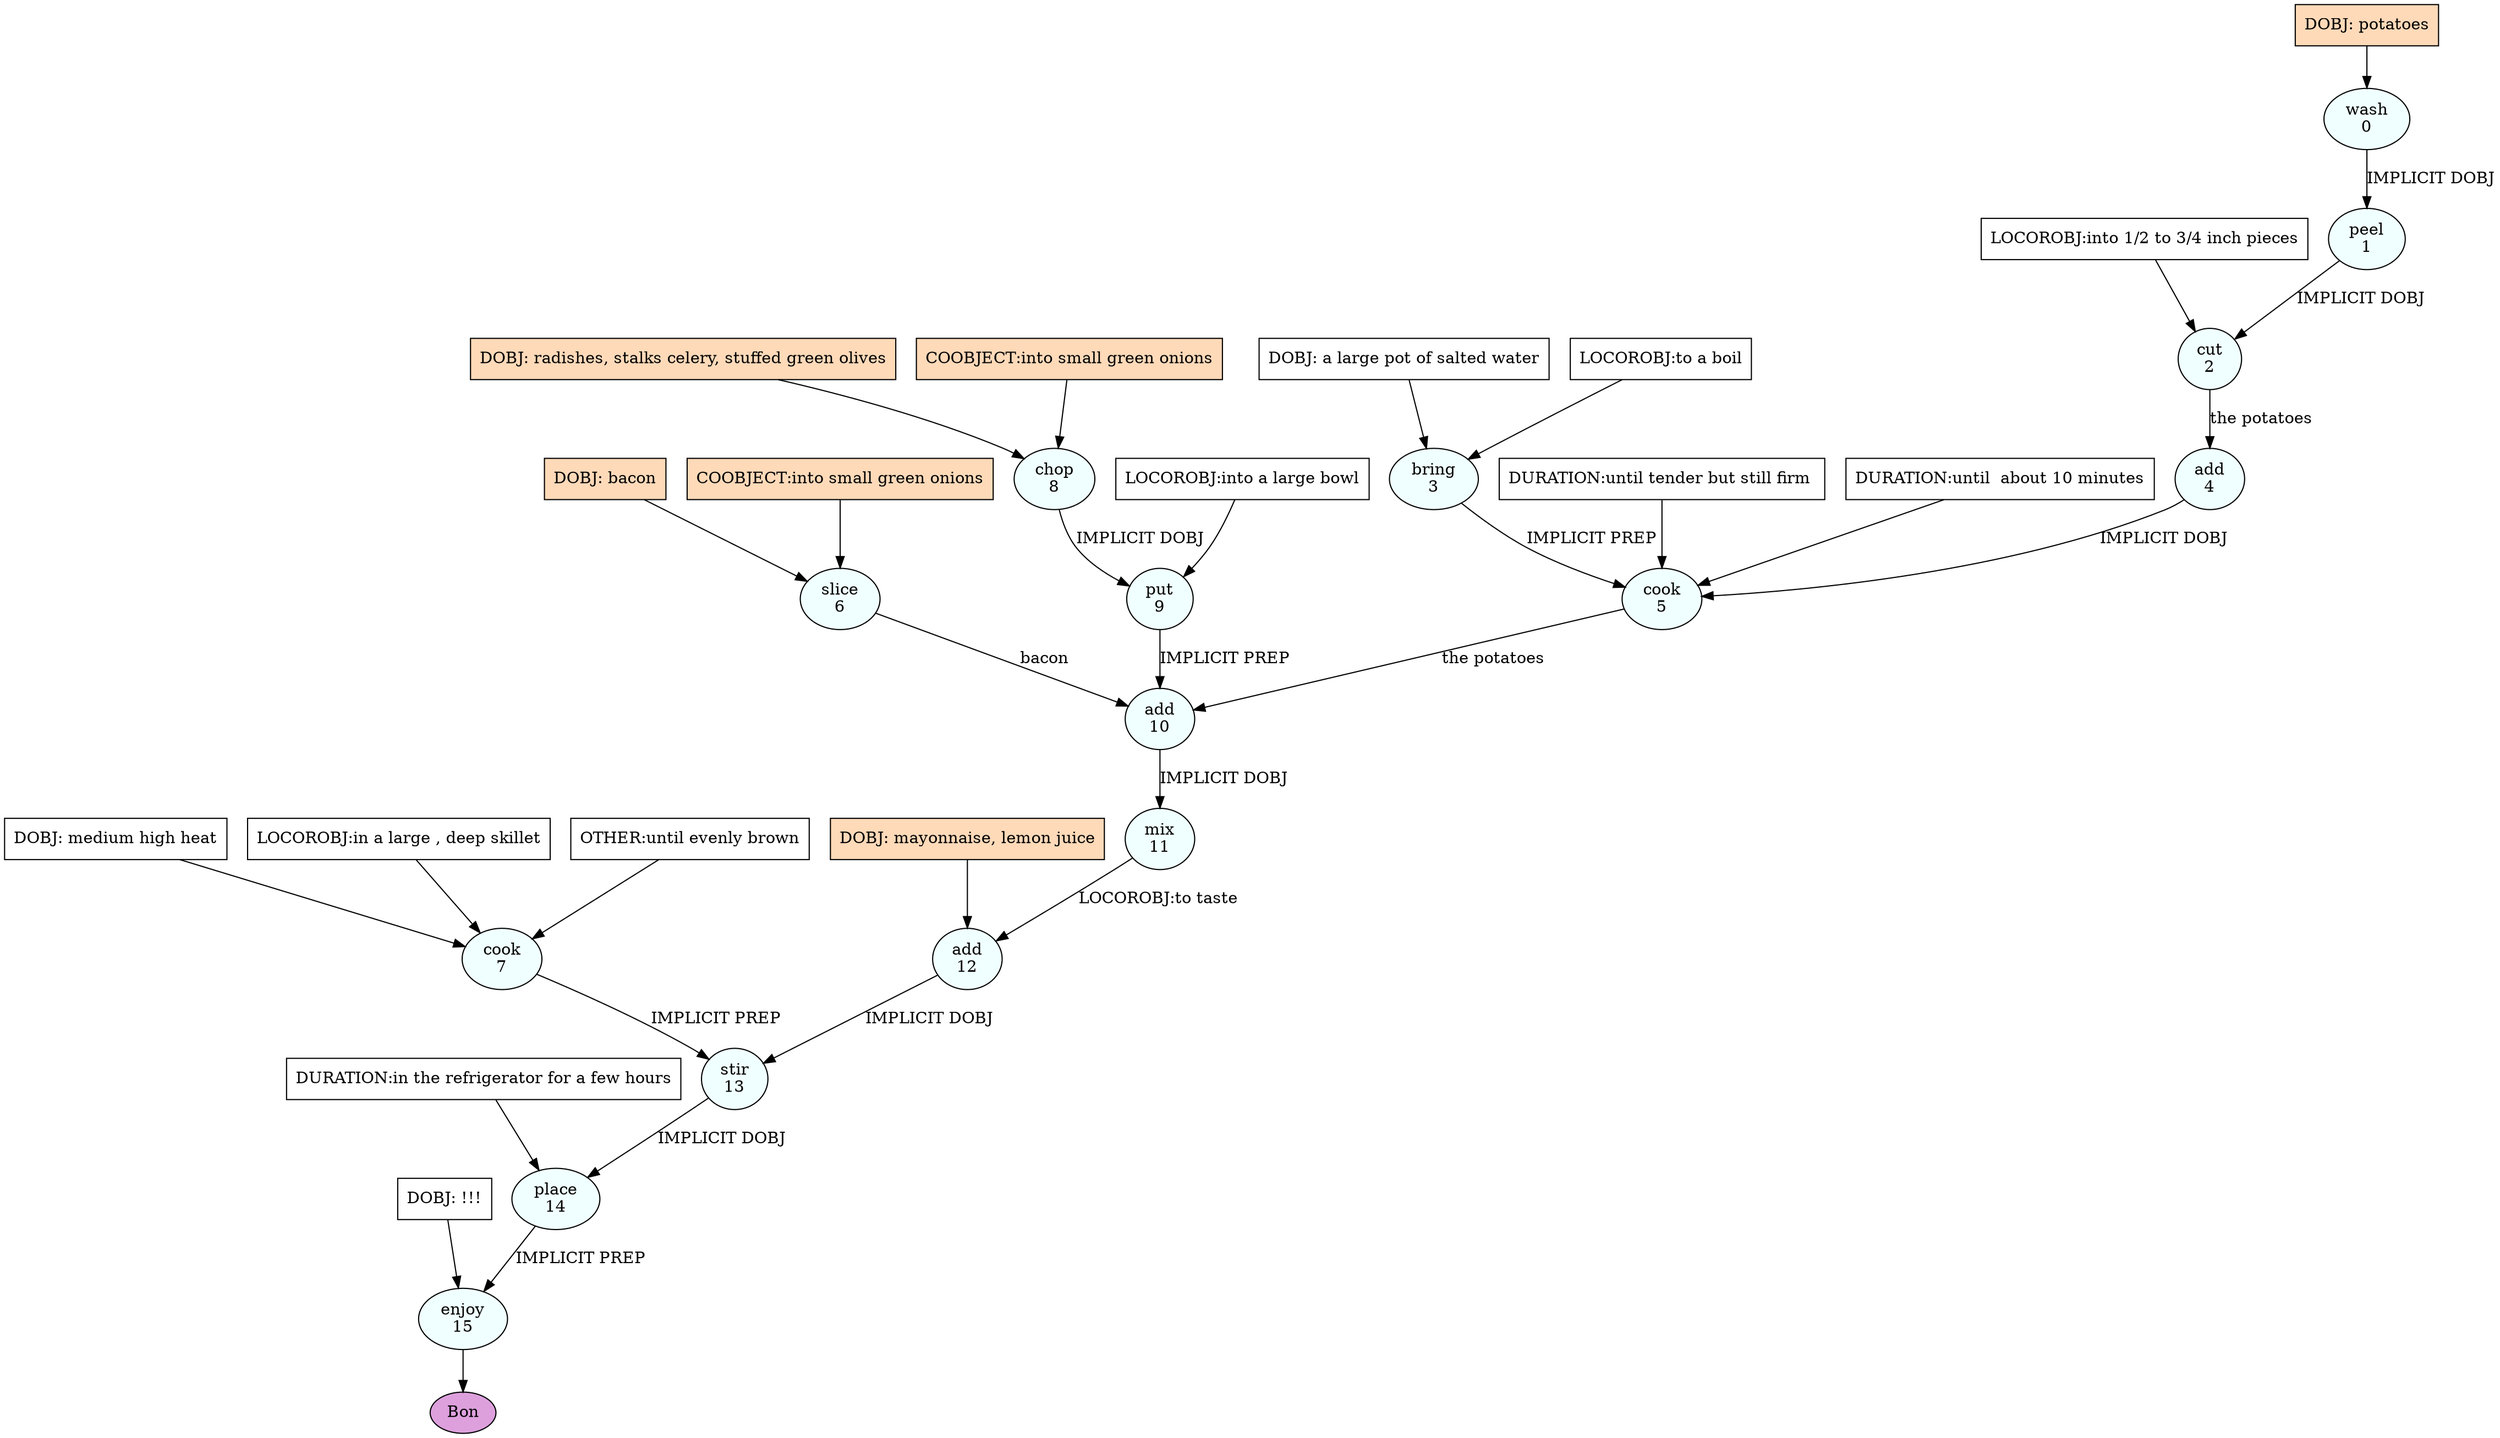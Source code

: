 digraph recipe {
E0[label="wash
0", shape=oval, style=filled, fillcolor=azure]
E1[label="peel
1", shape=oval, style=filled, fillcolor=azure]
E2[label="cut
2", shape=oval, style=filled, fillcolor=azure]
E3[label="bring
3", shape=oval, style=filled, fillcolor=azure]
E4[label="add
4", shape=oval, style=filled, fillcolor=azure]
E5[label="cook
5", shape=oval, style=filled, fillcolor=azure]
E6[label="slice
6", shape=oval, style=filled, fillcolor=azure]
E7[label="cook
7", shape=oval, style=filled, fillcolor=azure]
E8[label="chop
8", shape=oval, style=filled, fillcolor=azure]
E9[label="put
9", shape=oval, style=filled, fillcolor=azure]
E10[label="add
10", shape=oval, style=filled, fillcolor=azure]
E11[label="mix
11", shape=oval, style=filled, fillcolor=azure]
E12[label="add
12", shape=oval, style=filled, fillcolor=azure]
E13[label="stir
13", shape=oval, style=filled, fillcolor=azure]
E14[label="place
14", shape=oval, style=filled, fillcolor=azure]
E15[label="enjoy
15", shape=oval, style=filled, fillcolor=azure]
D7[label="DOBJ: medium high heat", shape=box, style=filled, fillcolor=white]
D7 -> E7
P7_0[label="LOCOROBJ:in a large , deep skillet", shape=box, style=filled, fillcolor=white]
P7_0 -> E7
P7_1[label="OTHER:until evenly brown", shape=box, style=filled, fillcolor=white]
P7_1 -> E7
D6[label="DOBJ: bacon", shape=box, style=filled, fillcolor=peachpuff]
D6 -> E6
P6_0[label="COOBJECT:into small green onions", shape=box, style=filled, fillcolor=peachpuff]
P6_0 -> E6
D3[label="DOBJ: a large pot of salted water", shape=box, style=filled, fillcolor=white]
D3 -> E3
P3_0[label="LOCOROBJ:to a boil", shape=box, style=filled, fillcolor=white]
P3_0 -> E3
D8[label="DOBJ: radishes, stalks celery, stuffed green olives", shape=box, style=filled, fillcolor=peachpuff]
D8 -> E8
P8_0[label="COOBJECT:into small green onions", shape=box, style=filled, fillcolor=peachpuff]
P8_0 -> E8
D0[label="DOBJ: potatoes", shape=box, style=filled, fillcolor=peachpuff]
D0 -> E0
E0 -> E1 [label="IMPLICIT DOBJ"]
E1 -> E2 [label="IMPLICIT DOBJ"]
P2_0_0[label="LOCOROBJ:into 1/2 to 3/4 inch pieces", shape=box, style=filled, fillcolor=white]
P2_0_0 -> E2
E2 -> E4 [label="the potatoes"]
E4 -> E5 [label="IMPLICIT DOBJ"]
E3 -> E5 [label="IMPLICIT PREP"]
P5_1_0[label="DURATION:until tender but still firm ", shape=box, style=filled, fillcolor=white]
P5_1_0 -> E5
P5_1_1[label="DURATION:until  about 10 minutes", shape=box, style=filled, fillcolor=white]
P5_1_1 -> E5
E8 -> E9 [label="IMPLICIT DOBJ"]
P9_0_0[label="LOCOROBJ:into a large bowl", shape=box, style=filled, fillcolor=white]
P9_0_0 -> E9
E5 -> E10 [label="the potatoes"]
E6 -> E10 [label="bacon"]
E9 -> E10 [label="IMPLICIT PREP"]
E10 -> E11 [label="IMPLICIT DOBJ"]
D12_ing[label="DOBJ: mayonnaise, lemon juice", shape=box, style=filled, fillcolor=peachpuff]
D12_ing -> E12
E11 -> E12 [label="LOCOROBJ:to taste"]
E12 -> E13 [label="IMPLICIT DOBJ"]
E7 -> E13 [label="IMPLICIT PREP"]
E13 -> E14 [label="IMPLICIT DOBJ"]
P14_0_0[label="DURATION:in the refrigerator for a few hours", shape=box, style=filled, fillcolor=white]
P14_0_0 -> E14
D15_0[label="DOBJ: !!!", shape=box, style=filled, fillcolor=white]
D15_0 -> E15
E14 -> E15 [label="IMPLICIT PREP"]
EOR[label="Bon", shape=oval, style=filled, fillcolor=plum]
E15 -> EOR
}
